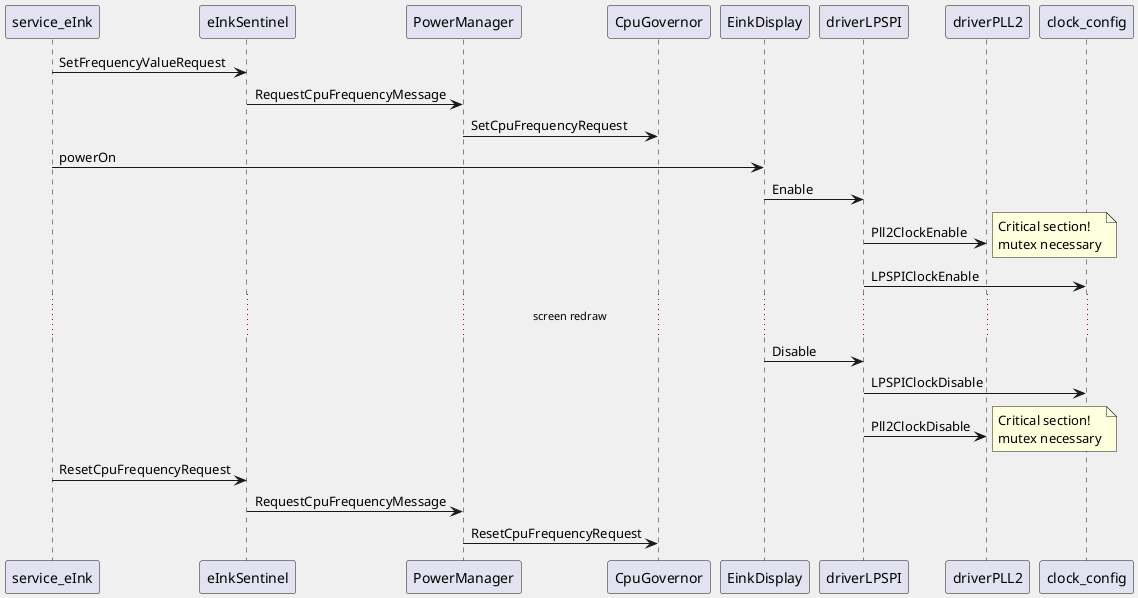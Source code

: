@startuml
skinparam BackgroundColor F0F0F0

service_eInk -> eInkSentinel : SetFrequencyValueRequest
eInkSentinel -> PowerManager : RequestCpuFrequencyMessage

PowerManager -> CpuGovernor : SetCpuFrequencyRequest

service_eInk -> EinkDisplay : powerOn
EinkDisplay -> driverLPSPI : Enable

driverLPSPI -> driverPLL2 : Pll2ClockEnable
note right
Critical section!
mutex necessary
end note

driverLPSPI -> clock_config : LPSPIClockEnable

...screen redraw...
 
EinkDisplay -> driverLPSPI : Disable
 
driverLPSPI -> clock_config : LPSPIClockDisable

driverLPSPI -> driverPLL2 : Pll2ClockDisable
note right
Critical section!
mutex necessary
end note

service_eInk -> eInkSentinel : ResetCpuFrequencyRequest
eInkSentinel -> PowerManager : RequestCpuFrequencyMessage

PowerManager -> CpuGovernor : ResetCpuFrequencyRequest

@enduml
 



@startuml

service_cellular -> cellularSentinel : SetFrequencyValueRequest
cellularSentinel -> PowerManager : RequestCpuFrequencyMessage

PowerManager -> CpuGovernor : SetCpuFrequencyRequest

service_cellular -> bsp_cellular : wakeUp
bsp_cellular -> driverUART : Enable

driverUART -> clock_config : ExternalOscillatorEnable
note right
Critical section!
mutex necessary
end note

driverUART -> clock_config : UARTClockEnable

...call ended...
 
bsp_cellular -> driverUART : Disable
 
driverUART -> clock_config : UARTClockDisable

service_cellular -> cellularSentinel : ResetCpuFrequencyRequest
cellularSentinel -> PowerManager : RequestCpuFrequencyMessage

PowerManager -> CpuGovernor : ResetCpuFrequencyRequest

@enduml
